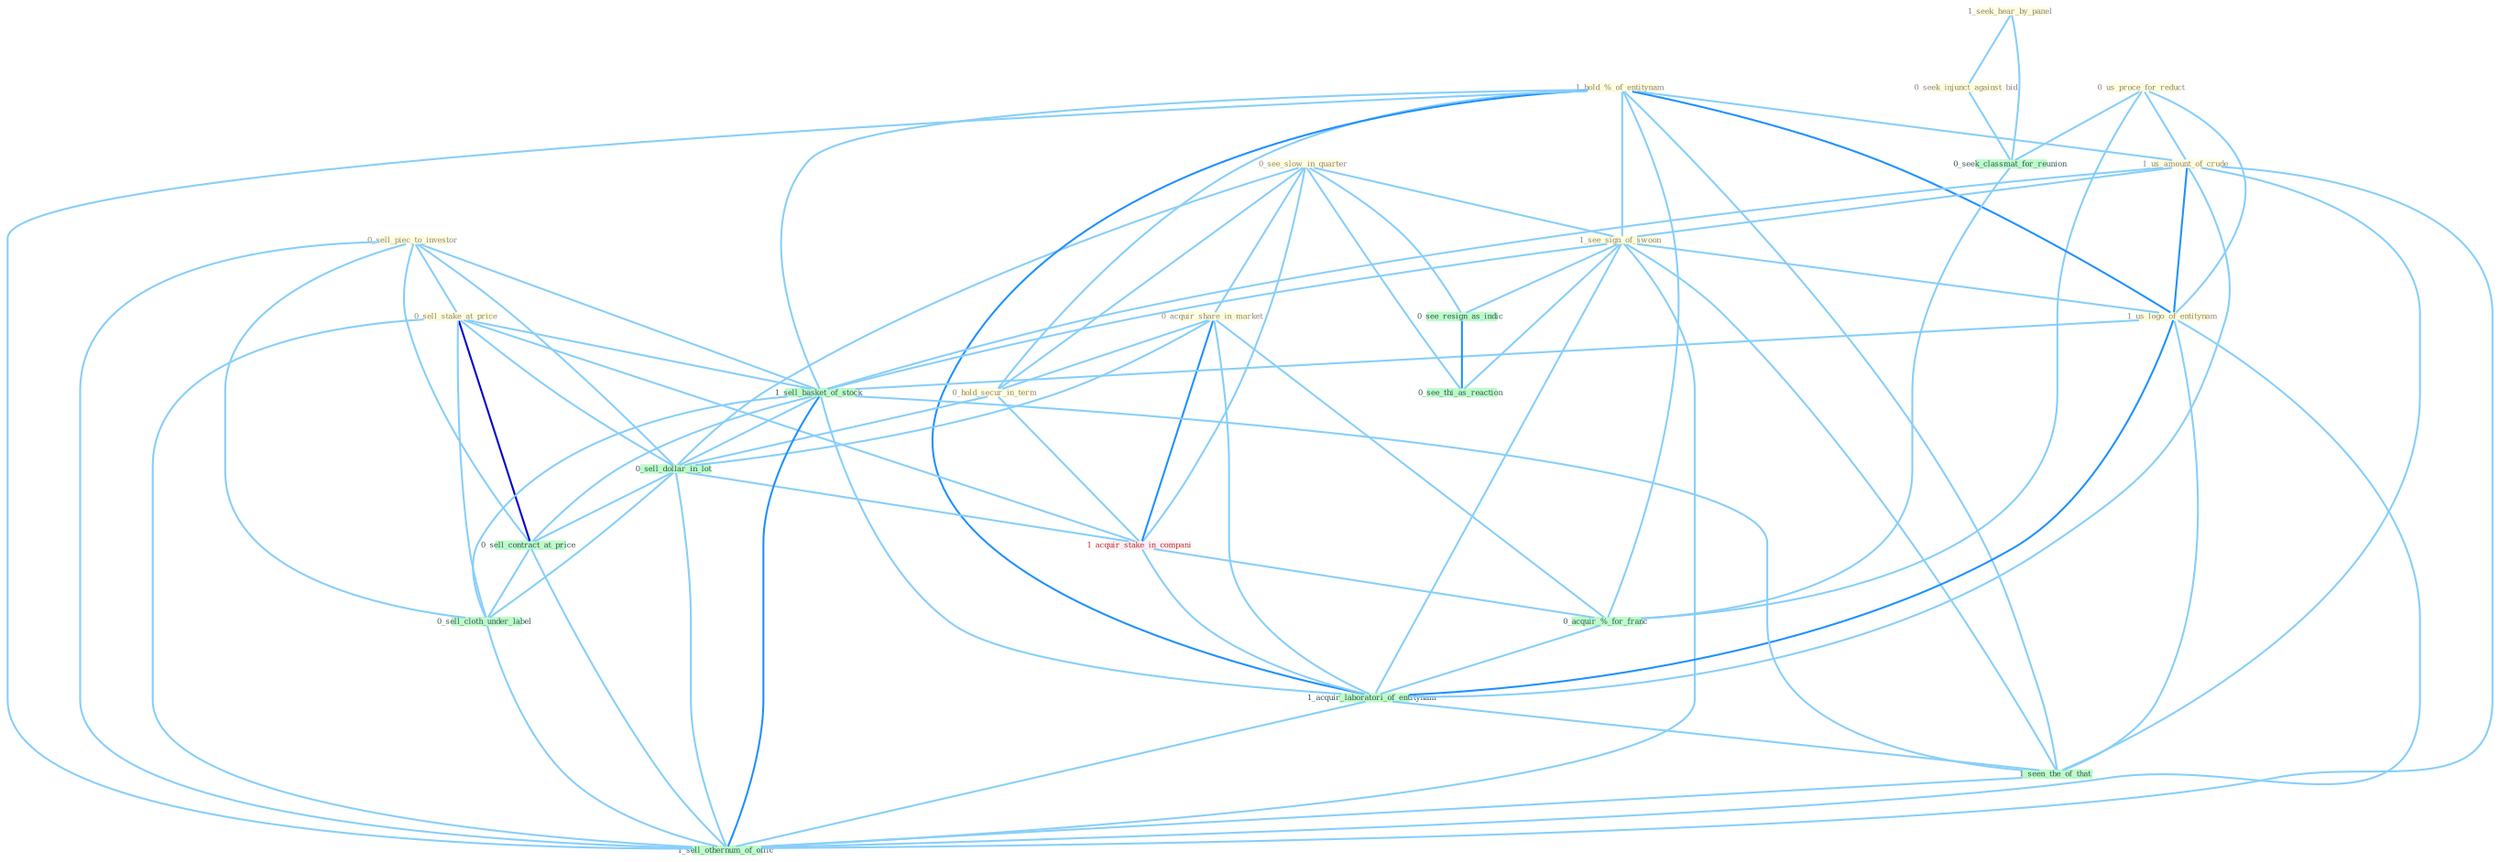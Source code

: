 Graph G{ 
    node
    [shape=polygon,style=filled,width=.5,height=.06,color="#BDFCC9",fixedsize=true,fontsize=4,
    fontcolor="#2f4f4f"];
    {node
    [color="#ffffe0", fontcolor="#8b7d6b"] "0_see_slow_in_quarter " "0_us_proce_for_reduct " "1_hold_%_of_entitynam " "0_acquir_share_in_market " "1_seek_hear_by_panel " "0_sell_piec_to_investor " "0_seek_injunct_against_bid " "0_sell_stake_at_price " "1_us_amount_of_crude " "1_see_sign_of_swoon " "1_us_logo_of_entitynam " "0_hold_secur_in_term "}
{node [color="#fff0f5", fontcolor="#b22222"] "1_acquir_stake_in_compani "}
edge [color="#B0E2FF"];

	"0_see_slow_in_quarter " -- "0_acquir_share_in_market " [w="1", color="#87cefa" ];
	"0_see_slow_in_quarter " -- "1_see_sign_of_swoon " [w="1", color="#87cefa" ];
	"0_see_slow_in_quarter " -- "0_hold_secur_in_term " [w="1", color="#87cefa" ];
	"0_see_slow_in_quarter " -- "0_sell_dollar_in_lot " [w="1", color="#87cefa" ];
	"0_see_slow_in_quarter " -- "0_see_resign_as_indic " [w="1", color="#87cefa" ];
	"0_see_slow_in_quarter " -- "1_acquir_stake_in_compani " [w="1", color="#87cefa" ];
	"0_see_slow_in_quarter " -- "0_see_thi_as_reaction " [w="1", color="#87cefa" ];
	"0_us_proce_for_reduct " -- "1_us_amount_of_crude " [w="1", color="#87cefa" ];
	"0_us_proce_for_reduct " -- "1_us_logo_of_entitynam " [w="1", color="#87cefa" ];
	"0_us_proce_for_reduct " -- "0_seek_classmat_for_reunion " [w="1", color="#87cefa" ];
	"0_us_proce_for_reduct " -- "0_acquir_%_for_franc " [w="1", color="#87cefa" ];
	"1_hold_%_of_entitynam " -- "1_us_amount_of_crude " [w="1", color="#87cefa" ];
	"1_hold_%_of_entitynam " -- "1_see_sign_of_swoon " [w="1", color="#87cefa" ];
	"1_hold_%_of_entitynam " -- "1_us_logo_of_entitynam " [w="2", color="#1e90ff" , len=0.8];
	"1_hold_%_of_entitynam " -- "0_hold_secur_in_term " [w="1", color="#87cefa" ];
	"1_hold_%_of_entitynam " -- "1_sell_basket_of_stock " [w="1", color="#87cefa" ];
	"1_hold_%_of_entitynam " -- "0_acquir_%_for_franc " [w="1", color="#87cefa" ];
	"1_hold_%_of_entitynam " -- "1_acquir_laboratori_of_entitynam " [w="2", color="#1e90ff" , len=0.8];
	"1_hold_%_of_entitynam " -- "1_seen_the_of_that " [w="1", color="#87cefa" ];
	"1_hold_%_of_entitynam " -- "1_sell_othernum_of_offic " [w="1", color="#87cefa" ];
	"0_acquir_share_in_market " -- "0_hold_secur_in_term " [w="1", color="#87cefa" ];
	"0_acquir_share_in_market " -- "0_sell_dollar_in_lot " [w="1", color="#87cefa" ];
	"0_acquir_share_in_market " -- "1_acquir_stake_in_compani " [w="2", color="#1e90ff" , len=0.8];
	"0_acquir_share_in_market " -- "0_acquir_%_for_franc " [w="1", color="#87cefa" ];
	"0_acquir_share_in_market " -- "1_acquir_laboratori_of_entitynam " [w="1", color="#87cefa" ];
	"1_seek_hear_by_panel " -- "0_seek_injunct_against_bid " [w="1", color="#87cefa" ];
	"1_seek_hear_by_panel " -- "0_seek_classmat_for_reunion " [w="1", color="#87cefa" ];
	"0_sell_piec_to_investor " -- "0_sell_stake_at_price " [w="1", color="#87cefa" ];
	"0_sell_piec_to_investor " -- "1_sell_basket_of_stock " [w="1", color="#87cefa" ];
	"0_sell_piec_to_investor " -- "0_sell_dollar_in_lot " [w="1", color="#87cefa" ];
	"0_sell_piec_to_investor " -- "0_sell_contract_at_price " [w="1", color="#87cefa" ];
	"0_sell_piec_to_investor " -- "0_sell_cloth_under_label " [w="1", color="#87cefa" ];
	"0_sell_piec_to_investor " -- "1_sell_othernum_of_offic " [w="1", color="#87cefa" ];
	"0_seek_injunct_against_bid " -- "0_seek_classmat_for_reunion " [w="1", color="#87cefa" ];
	"0_sell_stake_at_price " -- "1_sell_basket_of_stock " [w="1", color="#87cefa" ];
	"0_sell_stake_at_price " -- "0_sell_dollar_in_lot " [w="1", color="#87cefa" ];
	"0_sell_stake_at_price " -- "1_acquir_stake_in_compani " [w="1", color="#87cefa" ];
	"0_sell_stake_at_price " -- "0_sell_contract_at_price " [w="3", color="#0000cd" , len=0.6];
	"0_sell_stake_at_price " -- "0_sell_cloth_under_label " [w="1", color="#87cefa" ];
	"0_sell_stake_at_price " -- "1_sell_othernum_of_offic " [w="1", color="#87cefa" ];
	"1_us_amount_of_crude " -- "1_see_sign_of_swoon " [w="1", color="#87cefa" ];
	"1_us_amount_of_crude " -- "1_us_logo_of_entitynam " [w="2", color="#1e90ff" , len=0.8];
	"1_us_amount_of_crude " -- "1_sell_basket_of_stock " [w="1", color="#87cefa" ];
	"1_us_amount_of_crude " -- "1_acquir_laboratori_of_entitynam " [w="1", color="#87cefa" ];
	"1_us_amount_of_crude " -- "1_seen_the_of_that " [w="1", color="#87cefa" ];
	"1_us_amount_of_crude " -- "1_sell_othernum_of_offic " [w="1", color="#87cefa" ];
	"1_see_sign_of_swoon " -- "1_us_logo_of_entitynam " [w="1", color="#87cefa" ];
	"1_see_sign_of_swoon " -- "1_sell_basket_of_stock " [w="1", color="#87cefa" ];
	"1_see_sign_of_swoon " -- "0_see_resign_as_indic " [w="1", color="#87cefa" ];
	"1_see_sign_of_swoon " -- "1_acquir_laboratori_of_entitynam " [w="1", color="#87cefa" ];
	"1_see_sign_of_swoon " -- "1_seen_the_of_that " [w="1", color="#87cefa" ];
	"1_see_sign_of_swoon " -- "1_sell_othernum_of_offic " [w="1", color="#87cefa" ];
	"1_see_sign_of_swoon " -- "0_see_thi_as_reaction " [w="1", color="#87cefa" ];
	"1_us_logo_of_entitynam " -- "1_sell_basket_of_stock " [w="1", color="#87cefa" ];
	"1_us_logo_of_entitynam " -- "1_acquir_laboratori_of_entitynam " [w="2", color="#1e90ff" , len=0.8];
	"1_us_logo_of_entitynam " -- "1_seen_the_of_that " [w="1", color="#87cefa" ];
	"1_us_logo_of_entitynam " -- "1_sell_othernum_of_offic " [w="1", color="#87cefa" ];
	"0_hold_secur_in_term " -- "0_sell_dollar_in_lot " [w="1", color="#87cefa" ];
	"0_hold_secur_in_term " -- "1_acquir_stake_in_compani " [w="1", color="#87cefa" ];
	"0_seek_classmat_for_reunion " -- "0_acquir_%_for_franc " [w="1", color="#87cefa" ];
	"1_sell_basket_of_stock " -- "0_sell_dollar_in_lot " [w="1", color="#87cefa" ];
	"1_sell_basket_of_stock " -- "0_sell_contract_at_price " [w="1", color="#87cefa" ];
	"1_sell_basket_of_stock " -- "1_acquir_laboratori_of_entitynam " [w="1", color="#87cefa" ];
	"1_sell_basket_of_stock " -- "0_sell_cloth_under_label " [w="1", color="#87cefa" ];
	"1_sell_basket_of_stock " -- "1_seen_the_of_that " [w="1", color="#87cefa" ];
	"1_sell_basket_of_stock " -- "1_sell_othernum_of_offic " [w="2", color="#1e90ff" , len=0.8];
	"0_sell_dollar_in_lot " -- "1_acquir_stake_in_compani " [w="1", color="#87cefa" ];
	"0_sell_dollar_in_lot " -- "0_sell_contract_at_price " [w="1", color="#87cefa" ];
	"0_sell_dollar_in_lot " -- "0_sell_cloth_under_label " [w="1", color="#87cefa" ];
	"0_sell_dollar_in_lot " -- "1_sell_othernum_of_offic " [w="1", color="#87cefa" ];
	"0_see_resign_as_indic " -- "0_see_thi_as_reaction " [w="2", color="#1e90ff" , len=0.8];
	"1_acquir_stake_in_compani " -- "0_acquir_%_for_franc " [w="1", color="#87cefa" ];
	"1_acquir_stake_in_compani " -- "1_acquir_laboratori_of_entitynam " [w="1", color="#87cefa" ];
	"0_acquir_%_for_franc " -- "1_acquir_laboratori_of_entitynam " [w="1", color="#87cefa" ];
	"0_sell_contract_at_price " -- "0_sell_cloth_under_label " [w="1", color="#87cefa" ];
	"0_sell_contract_at_price " -- "1_sell_othernum_of_offic " [w="1", color="#87cefa" ];
	"1_acquir_laboratori_of_entitynam " -- "1_seen_the_of_that " [w="1", color="#87cefa" ];
	"1_acquir_laboratori_of_entitynam " -- "1_sell_othernum_of_offic " [w="1", color="#87cefa" ];
	"0_sell_cloth_under_label " -- "1_sell_othernum_of_offic " [w="1", color="#87cefa" ];
	"1_seen_the_of_that " -- "1_sell_othernum_of_offic " [w="1", color="#87cefa" ];
}